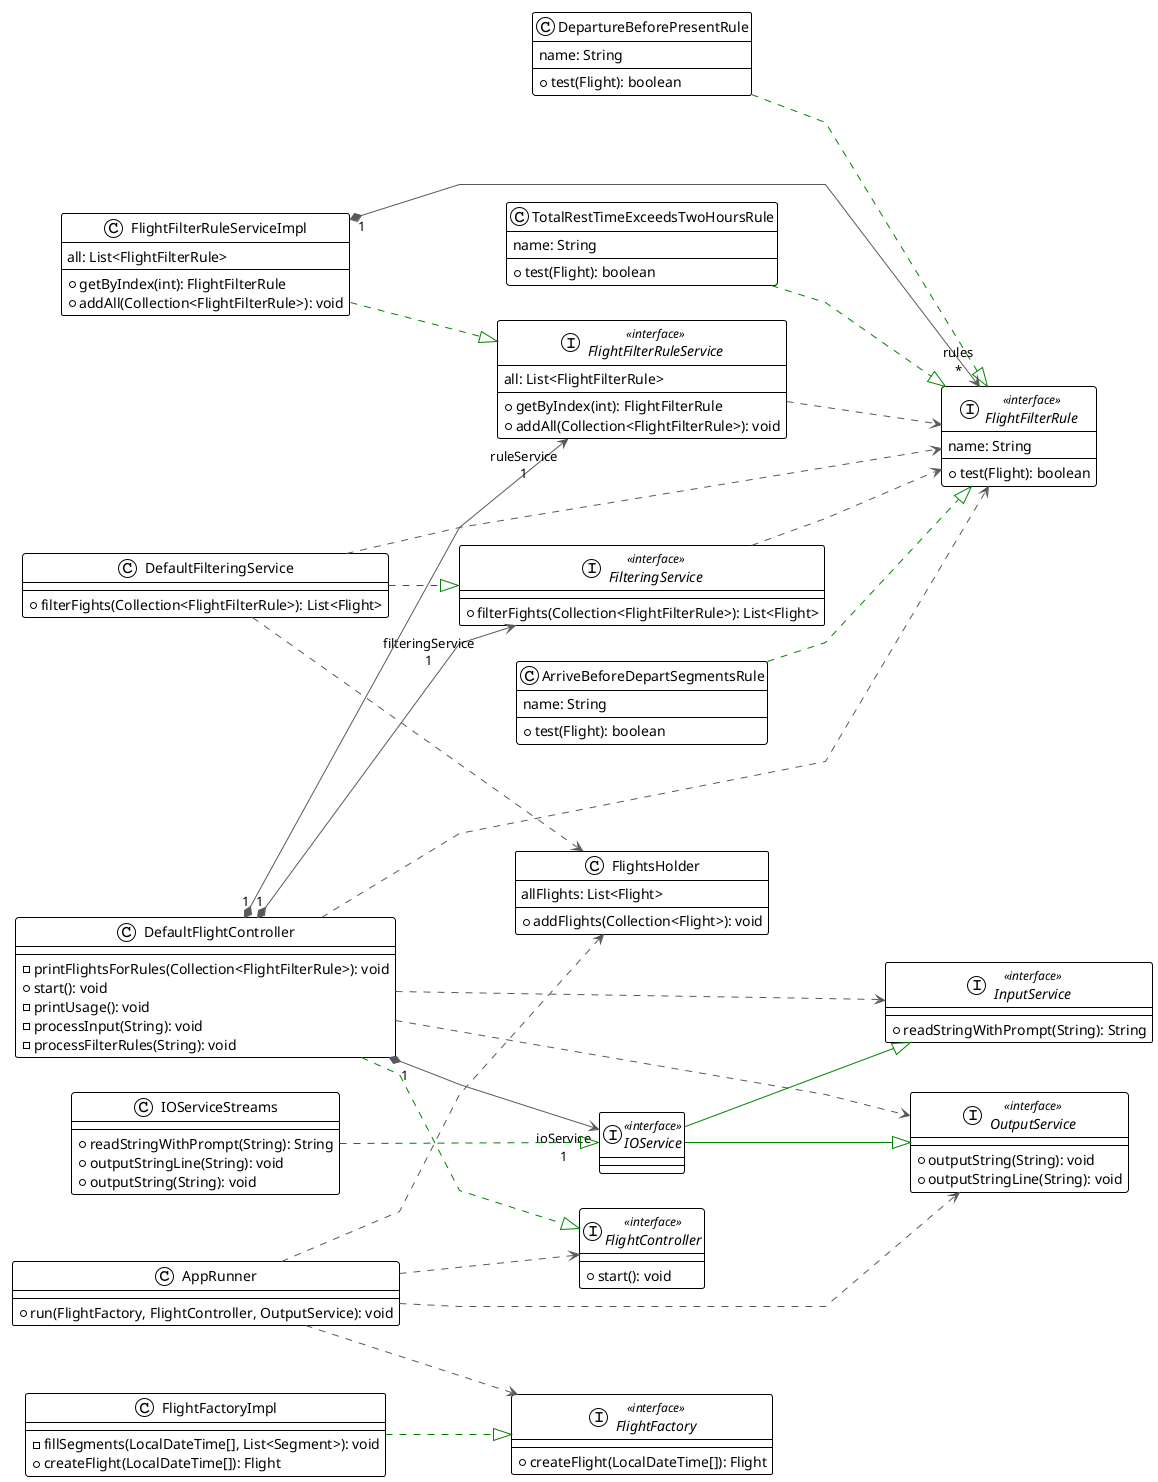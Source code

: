 @startuml

!theme plain
left to right direction
skinparam linetype polyline

class AppRunner {
  + run(FlightFactory, FlightController, OutputService): void
}
class ArriveBeforeDepartSegmentsRule {
  + test(Flight): boolean
   name: String
}
class DefaultFilteringService {
  + filterFights(Collection<FlightFilterRule>): List<Flight>
}
class DefaultFlightController {
  - printFlightsForRules(Collection<FlightFilterRule>): void
  + start(): void
  - printUsage(): void
  - processInput(String): void
  - processFilterRules(String): void
}
class DepartureBeforePresentRule {
  + test(Flight): boolean
   name: String
}
interface FilteringService << interface >> {
  + filterFights(Collection<FlightFilterRule>): List<Flight>
}
interface FlightController << interface >> {
  + start(): void
}
interface FlightFactory << interface >> {
  + createFlight(LocalDateTime[]): Flight
}
class FlightFactoryImpl {
  - fillSegments(LocalDateTime[], List<Segment>): void
  + createFlight(LocalDateTime[]): Flight
}
interface FlightFilterRule << interface >> {
  + test(Flight): boolean
   name: String
}
interface FlightFilterRuleService << interface >> {
  + getByIndex(int): FlightFilterRule
  + addAll(Collection<FlightFilterRule>): void
   all: List<FlightFilterRule>
}
class FlightFilterRuleServiceImpl {
  + getByIndex(int): FlightFilterRule
  + addAll(Collection<FlightFilterRule>): void
   all: List<FlightFilterRule>
}
class FlightsHolder {
  + addFlights(Collection<Flight>): void
   allFlights: List<Flight>
}
interface IOService << interface >>
class IOServiceStreams {
  + readStringWithPrompt(String): String
  + outputStringLine(String): void
  + outputString(String): void
}
interface InputService << interface >> {
  + readStringWithPrompt(String): String
}
interface OutputService << interface >> {
  + outputString(String): void
  + outputStringLine(String): void
}
class TotalRestTimeExceedsTwoHoursRule {
  + test(Flight): boolean
   name: String
}

AppRunner                         -[#595959,dashed]->  FlightController                 
AppRunner                         -[#595959,dashed]->  FlightFactory                    
AppRunner                         -[#595959,dashed]->  FlightsHolder                    
AppRunner                         -[#595959,dashed]->  OutputService                    
ArriveBeforeDepartSegmentsRule    -[#008200,dashed]-^  FlightFilterRule                 
DefaultFilteringService           -[#008200,dashed]-^  FilteringService                 
DefaultFilteringService           -[#595959,dashed]->  FlightFilterRule                 
DefaultFilteringService           -[#595959,dashed]->  FlightsHolder                    
DefaultFlightController          "1" *-[#595959,plain]-> "filteringService\n1" FilteringService                 
DefaultFlightController           -[#008200,dashed]-^  FlightController                 
DefaultFlightController           -[#595959,dashed]->  FlightFilterRule                 
DefaultFlightController          "1" *-[#595959,plain]-> "ruleService\n1" FlightFilterRuleService          
DefaultFlightController          "1" *-[#595959,plain]-> "ioService\n1" IOService                        
DefaultFlightController           -[#595959,dashed]->  InputService                     
DefaultFlightController           -[#595959,dashed]->  OutputService                    
DepartureBeforePresentRule        -[#008200,dashed]-^  FlightFilterRule                 
FilteringService                  -[#595959,dashed]->  FlightFilterRule                 
FlightFactoryImpl                 -[#008200,dashed]-^  FlightFactory                    
FlightFilterRuleService           -[#595959,dashed]->  FlightFilterRule                 
FlightFilterRuleServiceImpl      "1" *-[#595959,plain]-> "rules\n*" FlightFilterRule                 
FlightFilterRuleServiceImpl       -[#008200,dashed]-^  FlightFilterRuleService          
IOService                         -[#008200,plain]-^  InputService                     
IOService                         -[#008200,plain]-^  OutputService                    
IOServiceStreams                  -[#008200,dashed]-^  IOService                        
TotalRestTimeExceedsTwoHoursRule  -[#008200,dashed]-^  FlightFilterRule                 
@enduml
